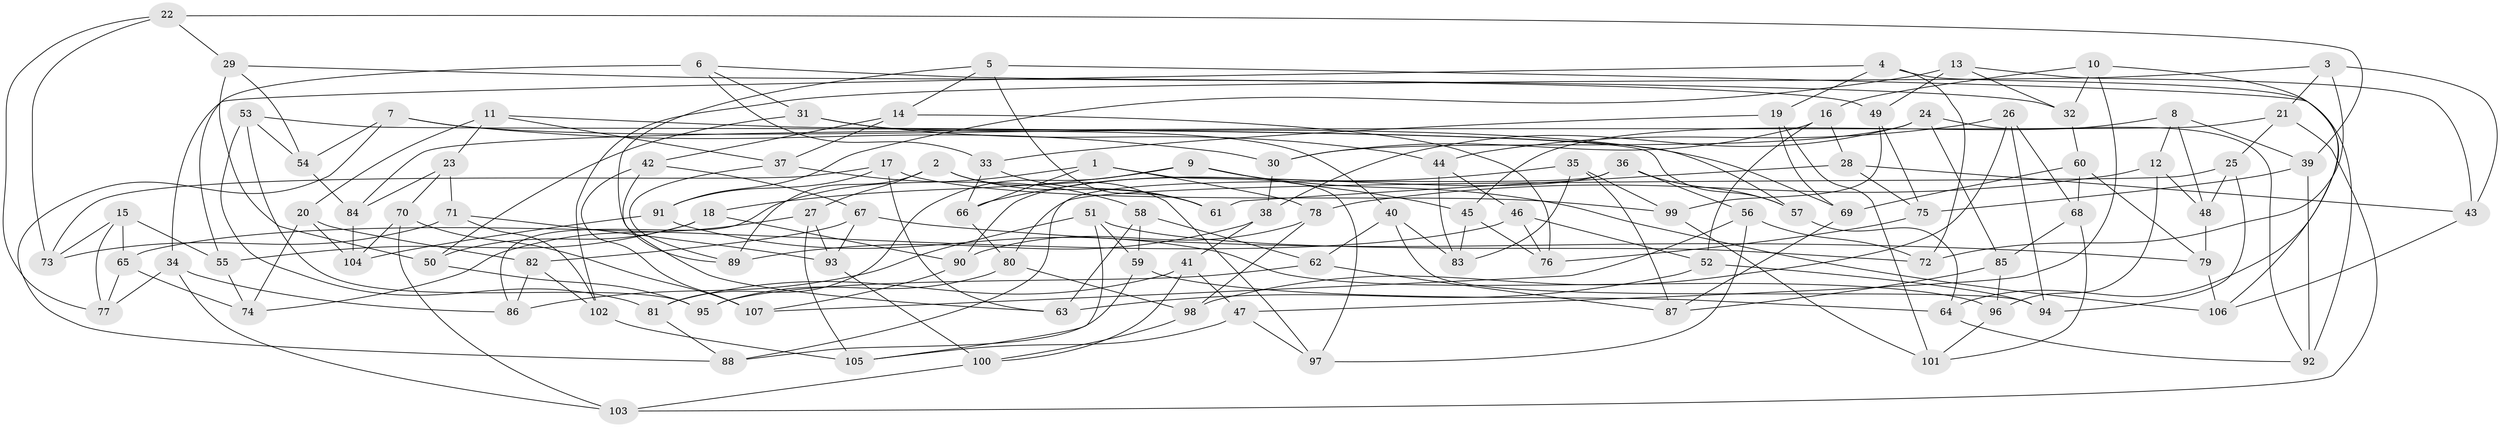 // coarse degree distribution, {4: 0.40298507462686567, 5: 0.07462686567164178, 6: 0.5074626865671642, 3: 0.014925373134328358}
// Generated by graph-tools (version 1.1) at 2025/24/03/03/25 07:24:29]
// undirected, 107 vertices, 214 edges
graph export_dot {
graph [start="1"]
  node [color=gray90,style=filled];
  1;
  2;
  3;
  4;
  5;
  6;
  7;
  8;
  9;
  10;
  11;
  12;
  13;
  14;
  15;
  16;
  17;
  18;
  19;
  20;
  21;
  22;
  23;
  24;
  25;
  26;
  27;
  28;
  29;
  30;
  31;
  32;
  33;
  34;
  35;
  36;
  37;
  38;
  39;
  40;
  41;
  42;
  43;
  44;
  45;
  46;
  47;
  48;
  49;
  50;
  51;
  52;
  53;
  54;
  55;
  56;
  57;
  58;
  59;
  60;
  61;
  62;
  63;
  64;
  65;
  66;
  67;
  68;
  69;
  70;
  71;
  72;
  73;
  74;
  75;
  76;
  77;
  78;
  79;
  80;
  81;
  82;
  83;
  84;
  85;
  86;
  87;
  88;
  89;
  90;
  91;
  92;
  93;
  94;
  95;
  96;
  97;
  98;
  99;
  100;
  101;
  102;
  103;
  104;
  105;
  106;
  107;
  1 -- 78;
  1 -- 66;
  1 -- 86;
  1 -- 97;
  2 -- 27;
  2 -- 61;
  2 -- 97;
  2 -- 89;
  3 -- 72;
  3 -- 43;
  3 -- 21;
  3 -- 102;
  4 -- 72;
  4 -- 34;
  4 -- 19;
  4 -- 106;
  5 -- 14;
  5 -- 89;
  5 -- 61;
  5 -- 92;
  6 -- 31;
  6 -- 55;
  6 -- 33;
  6 -- 49;
  7 -- 30;
  7 -- 88;
  7 -- 54;
  7 -- 69;
  8 -- 45;
  8 -- 39;
  8 -- 48;
  8 -- 12;
  9 -- 106;
  9 -- 18;
  9 -- 45;
  9 -- 81;
  10 -- 16;
  10 -- 64;
  10 -- 47;
  10 -- 32;
  11 -- 20;
  11 -- 37;
  11 -- 23;
  11 -- 57;
  12 -- 96;
  12 -- 48;
  12 -- 78;
  13 -- 49;
  13 -- 91;
  13 -- 43;
  13 -- 32;
  14 -- 42;
  14 -- 76;
  14 -- 37;
  15 -- 77;
  15 -- 73;
  15 -- 65;
  15 -- 55;
  16 -- 30;
  16 -- 28;
  16 -- 52;
  17 -- 99;
  17 -- 63;
  17 -- 91;
  17 -- 73;
  18 -- 50;
  18 -- 90;
  18 -- 55;
  19 -- 101;
  19 -- 33;
  19 -- 69;
  20 -- 82;
  20 -- 74;
  20 -- 104;
  21 -- 103;
  21 -- 84;
  21 -- 25;
  22 -- 77;
  22 -- 73;
  22 -- 39;
  22 -- 29;
  23 -- 71;
  23 -- 84;
  23 -- 70;
  24 -- 30;
  24 -- 85;
  24 -- 92;
  24 -- 38;
  25 -- 48;
  25 -- 94;
  25 -- 80;
  26 -- 68;
  26 -- 44;
  26 -- 94;
  26 -- 98;
  27 -- 93;
  27 -- 105;
  27 -- 74;
  28 -- 75;
  28 -- 61;
  28 -- 43;
  29 -- 50;
  29 -- 54;
  29 -- 32;
  30 -- 38;
  31 -- 40;
  31 -- 44;
  31 -- 50;
  32 -- 60;
  33 -- 61;
  33 -- 66;
  34 -- 86;
  34 -- 103;
  34 -- 77;
  35 -- 66;
  35 -- 87;
  35 -- 83;
  35 -- 99;
  36 -- 56;
  36 -- 90;
  36 -- 88;
  36 -- 57;
  37 -- 58;
  37 -- 89;
  38 -- 41;
  38 -- 89;
  39 -- 75;
  39 -- 92;
  40 -- 94;
  40 -- 62;
  40 -- 83;
  41 -- 100;
  41 -- 47;
  41 -- 81;
  42 -- 67;
  42 -- 107;
  42 -- 63;
  43 -- 106;
  44 -- 46;
  44 -- 83;
  45 -- 76;
  45 -- 83;
  46 -- 65;
  46 -- 76;
  46 -- 52;
  47 -- 105;
  47 -- 97;
  48 -- 79;
  49 -- 75;
  49 -- 99;
  50 -- 95;
  51 -- 72;
  51 -- 105;
  51 -- 86;
  51 -- 59;
  52 -- 63;
  52 -- 94;
  53 -- 81;
  53 -- 54;
  53 -- 95;
  53 -- 57;
  54 -- 84;
  55 -- 74;
  56 -- 97;
  56 -- 72;
  56 -- 107;
  57 -- 64;
  58 -- 62;
  58 -- 59;
  58 -- 63;
  59 -- 88;
  59 -- 64;
  60 -- 79;
  60 -- 68;
  60 -- 69;
  62 -- 87;
  62 -- 95;
  64 -- 92;
  65 -- 77;
  65 -- 74;
  66 -- 80;
  67 -- 82;
  67 -- 79;
  67 -- 93;
  68 -- 101;
  68 -- 85;
  69 -- 87;
  70 -- 107;
  70 -- 104;
  70 -- 103;
  71 -- 102;
  71 -- 73;
  71 -- 93;
  75 -- 76;
  78 -- 90;
  78 -- 98;
  79 -- 106;
  80 -- 98;
  80 -- 95;
  81 -- 88;
  82 -- 102;
  82 -- 86;
  84 -- 104;
  85 -- 96;
  85 -- 87;
  90 -- 107;
  91 -- 96;
  91 -- 104;
  93 -- 100;
  96 -- 101;
  98 -- 100;
  99 -- 101;
  100 -- 103;
  102 -- 105;
}
